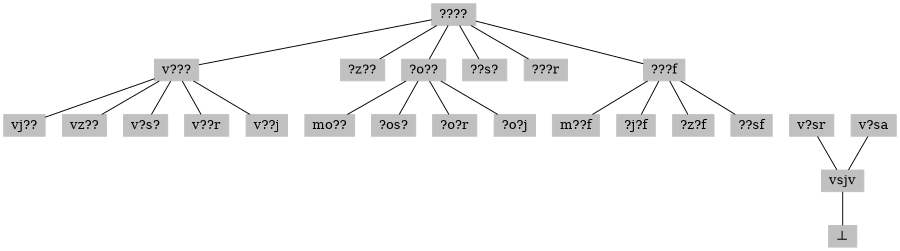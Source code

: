 /* courtesy Ian Darwin and Geoff Collyer, Softquad Inc. */
digraph unix {
    size="6,6";
    node [shape=rect,color=grey, style=filled, height=0.15, width=0.3];
    edge [arrowhead = none]
    
    "????" -> "v???"
    "????" -> "?z??"
    "????" -> "?o??"
    "????" -> "??s?"
    "????" -> "???r"
    "????" -> "???f"

    "v???" -> "vj??"
    "v???" -> "vz??"
    "v???" -> "v?s?"
    "v???" -> "v??r"
    "v???" -> "v??j"
    "?o??" -> "mo??"
    "?o??" -> "?os?"
    "?o??" -> "?o?r"
    "?o??" -> "?o?j"
    "???f" -> "m??f"
    "???f" -> "?j?f"
    "???f" -> "?z?f"
    "???f" -> "??sf"

    "???f" -> "v?sr"[arrowhead = none,style=invis]

    "v?sr" -> "vsjv";
    "v?sa" -> "vsjv";
    "vsjv" -> "&#8869;";
}
